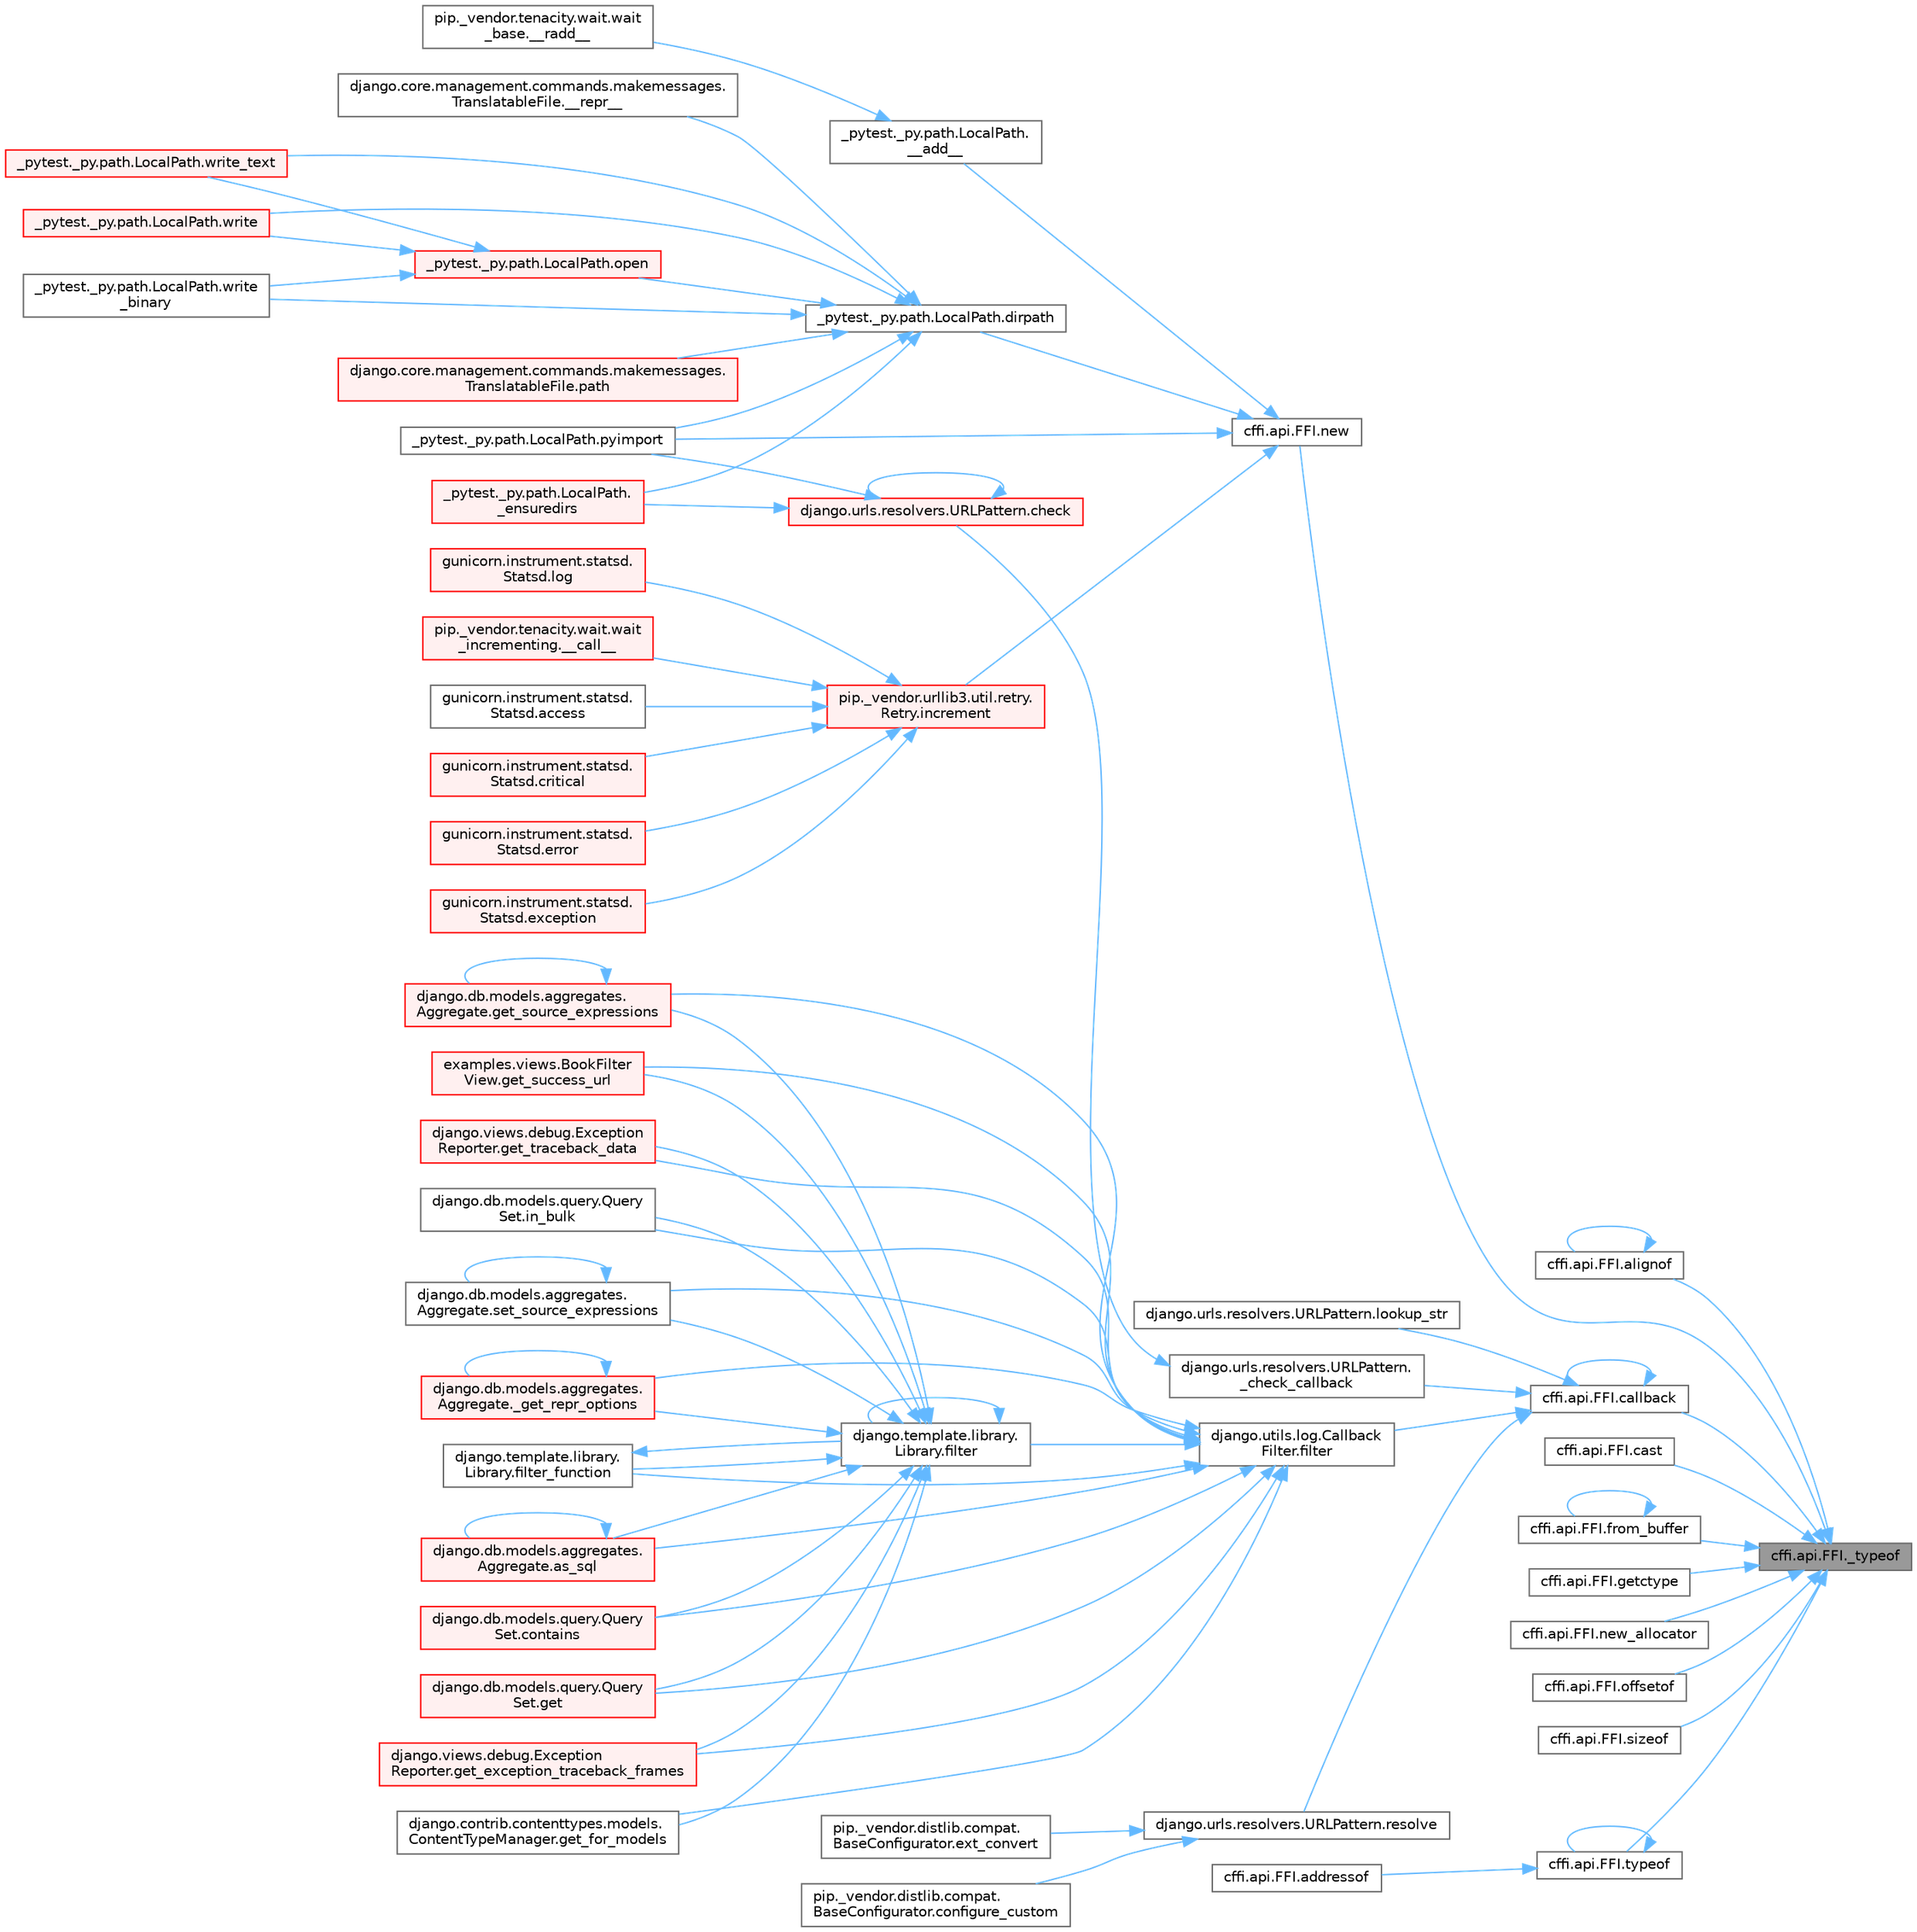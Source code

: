 digraph "cffi.api.FFI._typeof"
{
 // LATEX_PDF_SIZE
  bgcolor="transparent";
  edge [fontname=Helvetica,fontsize=10,labelfontname=Helvetica,labelfontsize=10];
  node [fontname=Helvetica,fontsize=10,shape=box,height=0.2,width=0.4];
  rankdir="RL";
  Node1 [id="Node000001",label="cffi.api.FFI._typeof",height=0.2,width=0.4,color="gray40", fillcolor="grey60", style="filled", fontcolor="black",tooltip=" "];
  Node1 -> Node2 [id="edge1_Node000001_Node000002",dir="back",color="steelblue1",style="solid",tooltip=" "];
  Node2 [id="Node000002",label="cffi.api.FFI.alignof",height=0.2,width=0.4,color="grey40", fillcolor="white", style="filled",URL="$classcffi_1_1api_1_1_f_f_i.html#aabc1e0a48f6f9a0098abde4d7bb9f048",tooltip=" "];
  Node2 -> Node2 [id="edge2_Node000002_Node000002",dir="back",color="steelblue1",style="solid",tooltip=" "];
  Node1 -> Node3 [id="edge3_Node000001_Node000003",dir="back",color="steelblue1",style="solid",tooltip=" "];
  Node3 [id="Node000003",label="cffi.api.FFI.callback",height=0.2,width=0.4,color="grey40", fillcolor="white", style="filled",URL="$classcffi_1_1api_1_1_f_f_i.html#a4e791803c5d07525465c8f1caeead188",tooltip=" "];
  Node3 -> Node4 [id="edge4_Node000003_Node000004",dir="back",color="steelblue1",style="solid",tooltip=" "];
  Node4 [id="Node000004",label="django.urls.resolvers.URLPattern.\l_check_callback",height=0.2,width=0.4,color="grey40", fillcolor="white", style="filled",URL="$classdjango_1_1urls_1_1resolvers_1_1_u_r_l_pattern.html#ab75c922496d5446b10c1a48e1947dcef",tooltip=" "];
  Node4 -> Node5 [id="edge5_Node000004_Node000005",dir="back",color="steelblue1",style="solid",tooltip=" "];
  Node5 [id="Node000005",label="django.urls.resolvers.URLPattern.check",height=0.2,width=0.4,color="red", fillcolor="#FFF0F0", style="filled",URL="$classdjango_1_1urls_1_1resolvers_1_1_u_r_l_pattern.html#a4d4705923e8b068322a7a15f12eaf4aa",tooltip=" "];
  Node5 -> Node16 [id="edge6_Node000005_Node000016",dir="back",color="steelblue1",style="solid",tooltip=" "];
  Node16 [id="Node000016",label="_pytest._py.path.LocalPath.\l_ensuredirs",height=0.2,width=0.4,color="red", fillcolor="#FFF0F0", style="filled",URL="$class__pytest_1_1__py_1_1path_1_1_local_path.html#a0fa56f7616aa9008fbda709b5bd46302",tooltip=" "];
  Node5 -> Node5 [id="edge7_Node000005_Node000005",dir="back",color="steelblue1",style="solid",tooltip=" "];
  Node5 -> Node1013 [id="edge8_Node000005_Node001013",dir="back",color="steelblue1",style="solid",tooltip=" "];
  Node1013 [id="Node001013",label="_pytest._py.path.LocalPath.pyimport",height=0.2,width=0.4,color="grey40", fillcolor="white", style="filled",URL="$class__pytest_1_1__py_1_1path_1_1_local_path.html#aaf2fbd0a1a8554d138b60c28ca682b75",tooltip=" "];
  Node3 -> Node3 [id="edge9_Node000003_Node000003",dir="back",color="steelblue1",style="solid",tooltip=" "];
  Node3 -> Node3183 [id="edge10_Node000003_Node003183",dir="back",color="steelblue1",style="solid",tooltip=" "];
  Node3183 [id="Node003183",label="django.utils.log.Callback\lFilter.filter",height=0.2,width=0.4,color="grey40", fillcolor="white", style="filled",URL="$classdjango_1_1utils_1_1log_1_1_callback_filter.html#acd2761b2200a4e66f4bd5b729ac43db2",tooltip=" "];
  Node3183 -> Node2633 [id="edge11_Node003183_Node002633",dir="back",color="steelblue1",style="solid",tooltip=" "];
  Node2633 [id="Node002633",label="django.db.models.aggregates.\lAggregate._get_repr_options",height=0.2,width=0.4,color="red", fillcolor="#FFF0F0", style="filled",URL="$classdjango_1_1db_1_1models_1_1aggregates_1_1_aggregate.html#a9256cb09b47d2922447ef2d7e78a9cc7",tooltip=" "];
  Node2633 -> Node2633 [id="edge12_Node002633_Node002633",dir="back",color="steelblue1",style="solid",tooltip=" "];
  Node3183 -> Node346 [id="edge13_Node003183_Node000346",dir="back",color="steelblue1",style="solid",tooltip=" "];
  Node346 [id="Node000346",label="django.db.models.aggregates.\lAggregate.as_sql",height=0.2,width=0.4,color="red", fillcolor="#FFF0F0", style="filled",URL="$classdjango_1_1db_1_1models_1_1aggregates_1_1_aggregate.html#aeb213202f480fabf5956d513efab08d6",tooltip=" "];
  Node346 -> Node346 [id="edge14_Node000346_Node000346",dir="back",color="steelblue1",style="solid",tooltip=" "];
  Node3183 -> Node2635 [id="edge15_Node003183_Node002635",dir="back",color="steelblue1",style="solid",tooltip=" "];
  Node2635 [id="Node002635",label="django.db.models.query.Query\lSet.contains",height=0.2,width=0.4,color="red", fillcolor="#FFF0F0", style="filled",URL="$classdjango_1_1db_1_1models_1_1query_1_1_query_set.html#a242e569a4bce6723adc3e71fdc69b70f",tooltip=" "];
  Node3183 -> Node2645 [id="edge16_Node003183_Node002645",dir="back",color="steelblue1",style="solid",tooltip=" "];
  Node2645 [id="Node002645",label="django.template.library.\lLibrary.filter",height=0.2,width=0.4,color="grey40", fillcolor="white", style="filled",URL="$classdjango_1_1template_1_1library_1_1_library.html#ac67bb1211ffc0354d5bf33029a58aa43",tooltip=" "];
  Node2645 -> Node2633 [id="edge17_Node002645_Node002633",dir="back",color="steelblue1",style="solid",tooltip=" "];
  Node2645 -> Node346 [id="edge18_Node002645_Node000346",dir="back",color="steelblue1",style="solid",tooltip=" "];
  Node2645 -> Node2635 [id="edge19_Node002645_Node002635",dir="back",color="steelblue1",style="solid",tooltip=" "];
  Node2645 -> Node2645 [id="edge20_Node002645_Node002645",dir="back",color="steelblue1",style="solid",tooltip=" "];
  Node2645 -> Node2646 [id="edge21_Node002645_Node002646",dir="back",color="steelblue1",style="solid",tooltip=" "];
  Node2646 [id="Node002646",label="django.template.library.\lLibrary.filter_function",height=0.2,width=0.4,color="grey40", fillcolor="white", style="filled",URL="$classdjango_1_1template_1_1library_1_1_library.html#ac31ca4b9799430f0623aea9d177a04dc",tooltip=" "];
  Node2646 -> Node2645 [id="edge22_Node002646_Node002645",dir="back",color="steelblue1",style="solid",tooltip=" "];
  Node2645 -> Node2647 [id="edge23_Node002645_Node002647",dir="back",color="steelblue1",style="solid",tooltip=" "];
  Node2647 [id="Node002647",label="django.db.models.query.Query\lSet.get",height=0.2,width=0.4,color="red", fillcolor="#FFF0F0", style="filled",URL="$classdjango_1_1db_1_1models_1_1query_1_1_query_set.html#afe9afa909843984d4fa4c2555f0f1310",tooltip=" "];
  Node2645 -> Node2648 [id="edge24_Node002645_Node002648",dir="back",color="steelblue1",style="solid",tooltip=" "];
  Node2648 [id="Node002648",label="django.views.debug.Exception\lReporter.get_exception_traceback_frames",height=0.2,width=0.4,color="red", fillcolor="#FFF0F0", style="filled",URL="$classdjango_1_1views_1_1debug_1_1_exception_reporter.html#a326b08b3941038a5504f8e0a846bae68",tooltip=" "];
  Node2645 -> Node665 [id="edge25_Node002645_Node000665",dir="back",color="steelblue1",style="solid",tooltip=" "];
  Node665 [id="Node000665",label="django.contrib.contenttypes.models.\lContentTypeManager.get_for_models",height=0.2,width=0.4,color="grey40", fillcolor="white", style="filled",URL="$classdjango_1_1contrib_1_1contenttypes_1_1models_1_1_content_type_manager.html#a541a2e215680799739b6f8c1b19ddda4",tooltip=" "];
  Node2645 -> Node2650 [id="edge26_Node002645_Node002650",dir="back",color="steelblue1",style="solid",tooltip=" "];
  Node2650 [id="Node002650",label="django.db.models.aggregates.\lAggregate.get_source_expressions",height=0.2,width=0.4,color="red", fillcolor="#FFF0F0", style="filled",URL="$classdjango_1_1db_1_1models_1_1aggregates_1_1_aggregate.html#a4a47839518c013f780a931e4bcf2d4f1",tooltip=" "];
  Node2650 -> Node2650 [id="edge27_Node002650_Node002650",dir="back",color="steelblue1",style="solid",tooltip=" "];
  Node2645 -> Node2652 [id="edge28_Node002645_Node002652",dir="back",color="steelblue1",style="solid",tooltip=" "];
  Node2652 [id="Node002652",label="examples.views.BookFilter\lView.get_success_url",height=0.2,width=0.4,color="red", fillcolor="#FFF0F0", style="filled",URL="$classexamples_1_1views_1_1_book_filter_view.html#aa2850ac24b9acf2933ac3db160ee5a56",tooltip=" "];
  Node2645 -> Node132 [id="edge29_Node002645_Node000132",dir="back",color="steelblue1",style="solid",tooltip=" "];
  Node132 [id="Node000132",label="django.views.debug.Exception\lReporter.get_traceback_data",height=0.2,width=0.4,color="red", fillcolor="#FFF0F0", style="filled",URL="$classdjango_1_1views_1_1debug_1_1_exception_reporter.html#ada9d00ba4c901b186db405e92ebbc211",tooltip=" "];
  Node2645 -> Node2653 [id="edge30_Node002645_Node002653",dir="back",color="steelblue1",style="solid",tooltip=" "];
  Node2653 [id="Node002653",label="django.db.models.query.Query\lSet.in_bulk",height=0.2,width=0.4,color="grey40", fillcolor="white", style="filled",URL="$classdjango_1_1db_1_1models_1_1query_1_1_query_set.html#a5958a37586e4e5a39b6b2f8e3fa65d86",tooltip=" "];
  Node2645 -> Node2654 [id="edge31_Node002645_Node002654",dir="back",color="steelblue1",style="solid",tooltip=" "];
  Node2654 [id="Node002654",label="django.db.models.aggregates.\lAggregate.set_source_expressions",height=0.2,width=0.4,color="grey40", fillcolor="white", style="filled",URL="$classdjango_1_1db_1_1models_1_1aggregates_1_1_aggregate.html#ae123c87f582b2a3de60590013454b69f",tooltip=" "];
  Node2654 -> Node2654 [id="edge32_Node002654_Node002654",dir="back",color="steelblue1",style="solid",tooltip=" "];
  Node3183 -> Node2646 [id="edge33_Node003183_Node002646",dir="back",color="steelblue1",style="solid",tooltip=" "];
  Node3183 -> Node2647 [id="edge34_Node003183_Node002647",dir="back",color="steelblue1",style="solid",tooltip=" "];
  Node3183 -> Node2648 [id="edge35_Node003183_Node002648",dir="back",color="steelblue1",style="solid",tooltip=" "];
  Node3183 -> Node665 [id="edge36_Node003183_Node000665",dir="back",color="steelblue1",style="solid",tooltip=" "];
  Node3183 -> Node2650 [id="edge37_Node003183_Node002650",dir="back",color="steelblue1",style="solid",tooltip=" "];
  Node3183 -> Node2652 [id="edge38_Node003183_Node002652",dir="back",color="steelblue1",style="solid",tooltip=" "];
  Node3183 -> Node132 [id="edge39_Node003183_Node000132",dir="back",color="steelblue1",style="solid",tooltip=" "];
  Node3183 -> Node2653 [id="edge40_Node003183_Node002653",dir="back",color="steelblue1",style="solid",tooltip=" "];
  Node3183 -> Node2654 [id="edge41_Node003183_Node002654",dir="back",color="steelblue1",style="solid",tooltip=" "];
  Node3 -> Node3184 [id="edge42_Node000003_Node003184",dir="back",color="steelblue1",style="solid",tooltip=" "];
  Node3184 [id="Node003184",label="django.urls.resolvers.URLPattern.lookup_str",height=0.2,width=0.4,color="grey40", fillcolor="white", style="filled",URL="$classdjango_1_1urls_1_1resolvers_1_1_u_r_l_pattern.html#a53f871ad4faac7c0c915154ee3cf806e",tooltip=" "];
  Node3 -> Node3185 [id="edge43_Node000003_Node003185",dir="back",color="steelblue1",style="solid",tooltip=" "];
  Node3185 [id="Node003185",label="django.urls.resolvers.URLPattern.resolve",height=0.2,width=0.4,color="grey40", fillcolor="white", style="filled",URL="$classdjango_1_1urls_1_1resolvers_1_1_u_r_l_pattern.html#a7181fd593c3250f0a0b1cb06db6ab95a",tooltip=" "];
  Node3185 -> Node2996 [id="edge44_Node003185_Node002996",dir="back",color="steelblue1",style="solid",tooltip=" "];
  Node2996 [id="Node002996",label="pip._vendor.distlib.compat.\lBaseConfigurator.configure_custom",height=0.2,width=0.4,color="grey40", fillcolor="white", style="filled",URL="$classpip_1_1__vendor_1_1distlib_1_1compat_1_1_base_configurator.html#af4feb3037e756b7064576de15a803f21",tooltip=" "];
  Node3185 -> Node2997 [id="edge45_Node003185_Node002997",dir="back",color="steelblue1",style="solid",tooltip=" "];
  Node2997 [id="Node002997",label="pip._vendor.distlib.compat.\lBaseConfigurator.ext_convert",height=0.2,width=0.4,color="grey40", fillcolor="white", style="filled",URL="$classpip_1_1__vendor_1_1distlib_1_1compat_1_1_base_configurator.html#ad2396c99e842d8f5f96207d76d9491cd",tooltip=" "];
  Node1 -> Node3186 [id="edge46_Node000001_Node003186",dir="back",color="steelblue1",style="solid",tooltip=" "];
  Node3186 [id="Node003186",label="cffi.api.FFI.cast",height=0.2,width=0.4,color="grey40", fillcolor="white", style="filled",URL="$classcffi_1_1api_1_1_f_f_i.html#a59f7a81f8bd98454d453a3ee29163ef8",tooltip=" "];
  Node1 -> Node3187 [id="edge47_Node000001_Node003187",dir="back",color="steelblue1",style="solid",tooltip=" "];
  Node3187 [id="Node003187",label="cffi.api.FFI.from_buffer",height=0.2,width=0.4,color="grey40", fillcolor="white", style="filled",URL="$classcffi_1_1api_1_1_f_f_i.html#ac67ae624d2ec53ef9ee072a0058e75a3",tooltip=" "];
  Node3187 -> Node3187 [id="edge48_Node003187_Node003187",dir="back",color="steelblue1",style="solid",tooltip=" "];
  Node1 -> Node3188 [id="edge49_Node000001_Node003188",dir="back",color="steelblue1",style="solid",tooltip=" "];
  Node3188 [id="Node003188",label="cffi.api.FFI.getctype",height=0.2,width=0.4,color="grey40", fillcolor="white", style="filled",URL="$classcffi_1_1api_1_1_f_f_i.html#a6dc2efc5b0e65b537291e6de3906308e",tooltip=" "];
  Node1 -> Node3189 [id="edge50_Node000001_Node003189",dir="back",color="steelblue1",style="solid",tooltip=" "];
  Node3189 [id="Node003189",label="cffi.api.FFI.new",height=0.2,width=0.4,color="grey40", fillcolor="white", style="filled",URL="$classcffi_1_1api_1_1_f_f_i.html#a8683df0d048f312ff118f16dae752887",tooltip=" "];
  Node3189 -> Node550 [id="edge51_Node003189_Node000550",dir="back",color="steelblue1",style="solid",tooltip=" "];
  Node550 [id="Node000550",label="_pytest._py.path.LocalPath.\l__add__",height=0.2,width=0.4,color="grey40", fillcolor="white", style="filled",URL="$class__pytest_1_1__py_1_1path_1_1_local_path.html#abe95df43f29943a2ec6ccad0c25662da",tooltip=" "];
  Node550 -> Node20 [id="edge52_Node000550_Node000020",dir="back",color="steelblue1",style="solid",tooltip=" "];
  Node20 [id="Node000020",label="pip._vendor.tenacity.wait.wait\l_base.__radd__",height=0.2,width=0.4,color="grey40", fillcolor="white", style="filled",URL="$classpip_1_1__vendor_1_1tenacity_1_1wait_1_1wait__base.html#a7d37ba0d8f7edf3c4242a1a55233e0db",tooltip=" "];
  Node3189 -> Node886 [id="edge53_Node003189_Node000886",dir="back",color="steelblue1",style="solid",tooltip=" "];
  Node886 [id="Node000886",label="_pytest._py.path.LocalPath.dirpath",height=0.2,width=0.4,color="grey40", fillcolor="white", style="filled",URL="$class__pytest_1_1__py_1_1path_1_1_local_path.html#aa8766bdaffd39f928eaae6f30b741b05",tooltip=" "];
  Node886 -> Node887 [id="edge54_Node000886_Node000887",dir="back",color="steelblue1",style="solid",tooltip=" "];
  Node887 [id="Node000887",label="django.core.management.commands.makemessages.\lTranslatableFile.__repr__",height=0.2,width=0.4,color="grey40", fillcolor="white", style="filled",URL="$classdjango_1_1core_1_1management_1_1commands_1_1makemessages_1_1_translatable_file.html#aea249274ff138d12c0ecf52f067a3912",tooltip=" "];
  Node886 -> Node16 [id="edge55_Node000886_Node000016",dir="back",color="steelblue1",style="solid",tooltip=" "];
  Node886 -> Node888 [id="edge56_Node000886_Node000888",dir="back",color="steelblue1",style="solid",tooltip=" "];
  Node888 [id="Node000888",label="_pytest._py.path.LocalPath.open",height=0.2,width=0.4,color="red", fillcolor="#FFF0F0", style="filled",URL="$class__pytest_1_1__py_1_1path_1_1_local_path.html#ac72dbda993b11dc52a738bfc6267dda0",tooltip=" "];
  Node888 -> Node1362 [id="edge57_Node000888_Node001362",dir="back",color="steelblue1",style="solid",tooltip=" "];
  Node1362 [id="Node001362",label="_pytest._py.path.LocalPath.write",height=0.2,width=0.4,color="red", fillcolor="#FFF0F0", style="filled",URL="$class__pytest_1_1__py_1_1path_1_1_local_path.html#a8f782fcf3e7b991a42259724f3d25de2",tooltip=" "];
  Node888 -> Node1363 [id="edge58_Node000888_Node001363",dir="back",color="steelblue1",style="solid",tooltip=" "];
  Node1363 [id="Node001363",label="_pytest._py.path.LocalPath.write\l_binary",height=0.2,width=0.4,color="grey40", fillcolor="white", style="filled",URL="$class__pytest_1_1__py_1_1path_1_1_local_path.html#a7534a4f27649c991dcbf86175776d5d9",tooltip=" "];
  Node888 -> Node1364 [id="edge59_Node000888_Node001364",dir="back",color="steelblue1",style="solid",tooltip=" "];
  Node1364 [id="Node001364",label="_pytest._py.path.LocalPath.write_text",height=0.2,width=0.4,color="red", fillcolor="#FFF0F0", style="filled",URL="$class__pytest_1_1__py_1_1path_1_1_local_path.html#aa5dd623ba884ffb1a61b8a65bfb38d1f",tooltip=" "];
  Node886 -> Node2855 [id="edge60_Node000886_Node002855",dir="back",color="steelblue1",style="solid",tooltip=" "];
  Node2855 [id="Node002855",label="django.core.management.commands.makemessages.\lTranslatableFile.path",height=0.2,width=0.4,color="red", fillcolor="#FFF0F0", style="filled",URL="$classdjango_1_1core_1_1management_1_1commands_1_1makemessages_1_1_translatable_file.html#ad851d5e6b8a65f5915ccfd4a30fb8026",tooltip=" "];
  Node886 -> Node1013 [id="edge61_Node000886_Node001013",dir="back",color="steelblue1",style="solid",tooltip=" "];
  Node886 -> Node1362 [id="edge62_Node000886_Node001362",dir="back",color="steelblue1",style="solid",tooltip=" "];
  Node886 -> Node1363 [id="edge63_Node000886_Node001363",dir="back",color="steelblue1",style="solid",tooltip=" "];
  Node886 -> Node1364 [id="edge64_Node000886_Node001364",dir="back",color="steelblue1",style="solid",tooltip=" "];
  Node3189 -> Node467 [id="edge65_Node003189_Node000467",dir="back",color="steelblue1",style="solid",tooltip=" "];
  Node467 [id="Node000467",label="pip._vendor.urllib3.util.retry.\lRetry.increment",height=0.2,width=0.4,color="red", fillcolor="#FFF0F0", style="filled",URL="$classpip_1_1__vendor_1_1urllib3_1_1util_1_1retry_1_1_retry.html#a88dd993ccb2ef4b2bfa9ad0571374b12",tooltip=" "];
  Node467 -> Node468 [id="edge66_Node000467_Node000468",dir="back",color="steelblue1",style="solid",tooltip=" "];
  Node468 [id="Node000468",label="pip._vendor.tenacity.wait.wait\l_incrementing.__call__",height=0.2,width=0.4,color="red", fillcolor="#FFF0F0", style="filled",URL="$classpip_1_1__vendor_1_1tenacity_1_1wait_1_1wait__incrementing.html#af47b0264325b86a85aa5cfd3b59a28cf",tooltip=" "];
  Node467 -> Node469 [id="edge67_Node000467_Node000469",dir="back",color="steelblue1",style="solid",tooltip=" "];
  Node469 [id="Node000469",label="gunicorn.instrument.statsd.\lStatsd.access",height=0.2,width=0.4,color="grey40", fillcolor="white", style="filled",URL="$classgunicorn_1_1instrument_1_1statsd_1_1_statsd.html#a54238bd99ae3e429bb3efdae3a79e8e6",tooltip=" "];
  Node467 -> Node470 [id="edge68_Node000467_Node000470",dir="back",color="steelblue1",style="solid",tooltip=" "];
  Node470 [id="Node000470",label="gunicorn.instrument.statsd.\lStatsd.critical",height=0.2,width=0.4,color="red", fillcolor="#FFF0F0", style="filled",URL="$classgunicorn_1_1instrument_1_1statsd_1_1_statsd.html#a6a14e36bb7c86f86aa200f1ba8234786",tooltip=" "];
  Node467 -> Node472 [id="edge69_Node000467_Node000472",dir="back",color="steelblue1",style="solid",tooltip=" "];
  Node472 [id="Node000472",label="gunicorn.instrument.statsd.\lStatsd.error",height=0.2,width=0.4,color="red", fillcolor="#FFF0F0", style="filled",URL="$classgunicorn_1_1instrument_1_1statsd_1_1_statsd.html#a00ca379c910e5842719e48e617504c12",tooltip=" "];
  Node467 -> Node2909 [id="edge70_Node000467_Node002909",dir="back",color="steelblue1",style="solid",tooltip=" "];
  Node2909 [id="Node002909",label="gunicorn.instrument.statsd.\lStatsd.exception",height=0.2,width=0.4,color="red", fillcolor="#FFF0F0", style="filled",URL="$classgunicorn_1_1instrument_1_1statsd_1_1_statsd.html#adb608a3f95da3d6e3a9c000265fd866b",tooltip=" "];
  Node467 -> Node2913 [id="edge71_Node000467_Node002913",dir="back",color="steelblue1",style="solid",tooltip=" "];
  Node2913 [id="Node002913",label="gunicorn.instrument.statsd.\lStatsd.log",height=0.2,width=0.4,color="red", fillcolor="#FFF0F0", style="filled",URL="$classgunicorn_1_1instrument_1_1statsd_1_1_statsd.html#ab99145cf0b7c66dbcebcbdcbd44b4953",tooltip=" "];
  Node3189 -> Node1013 [id="edge72_Node003189_Node001013",dir="back",color="steelblue1",style="solid",tooltip=" "];
  Node1 -> Node3190 [id="edge73_Node000001_Node003190",dir="back",color="steelblue1",style="solid",tooltip=" "];
  Node3190 [id="Node003190",label="cffi.api.FFI.new_allocator",height=0.2,width=0.4,color="grey40", fillcolor="white", style="filled",URL="$classcffi_1_1api_1_1_f_f_i.html#a555a91cb1d4e9d770343f05525a51df7",tooltip=" "];
  Node1 -> Node3191 [id="edge74_Node000001_Node003191",dir="back",color="steelblue1",style="solid",tooltip=" "];
  Node3191 [id="Node003191",label="cffi.api.FFI.offsetof",height=0.2,width=0.4,color="grey40", fillcolor="white", style="filled",URL="$classcffi_1_1api_1_1_f_f_i.html#ae496642d5b7aea3754059bfc920041f8",tooltip=" "];
  Node1 -> Node3192 [id="edge75_Node000001_Node003192",dir="back",color="steelblue1",style="solid",tooltip=" "];
  Node3192 [id="Node003192",label="cffi.api.FFI.sizeof",height=0.2,width=0.4,color="grey40", fillcolor="white", style="filled",URL="$classcffi_1_1api_1_1_f_f_i.html#a4c1a9dc6a18e5fa13d97c91bf45dfd77",tooltip=" "];
  Node1 -> Node3193 [id="edge76_Node000001_Node003193",dir="back",color="steelblue1",style="solid",tooltip=" "];
  Node3193 [id="Node003193",label="cffi.api.FFI.typeof",height=0.2,width=0.4,color="grey40", fillcolor="white", style="filled",URL="$classcffi_1_1api_1_1_f_f_i.html#ab8edf3725c8266273a6ca03d3cb5c9d7",tooltip=" "];
  Node3193 -> Node3194 [id="edge77_Node003193_Node003194",dir="back",color="steelblue1",style="solid",tooltip=" "];
  Node3194 [id="Node003194",label="cffi.api.FFI.addressof",height=0.2,width=0.4,color="grey40", fillcolor="white", style="filled",URL="$classcffi_1_1api_1_1_f_f_i.html#a833be3d222c2bdf1b53e38156c7f49ff",tooltip=" "];
  Node3193 -> Node3193 [id="edge78_Node003193_Node003193",dir="back",color="steelblue1",style="solid",tooltip=" "];
}
